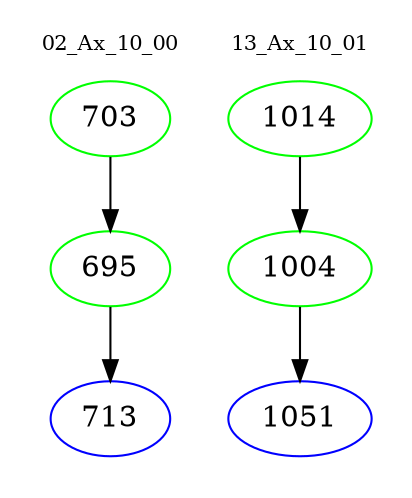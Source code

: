digraph{
subgraph cluster_0 {
color = white
label = "02_Ax_10_00";
fontsize=10;
T0_703 [label="703", color="green"]
T0_703 -> T0_695 [color="black"]
T0_695 [label="695", color="green"]
T0_695 -> T0_713 [color="black"]
T0_713 [label="713", color="blue"]
}
subgraph cluster_1 {
color = white
label = "13_Ax_10_01";
fontsize=10;
T1_1014 [label="1014", color="green"]
T1_1014 -> T1_1004 [color="black"]
T1_1004 [label="1004", color="green"]
T1_1004 -> T1_1051 [color="black"]
T1_1051 [label="1051", color="blue"]
}
}
